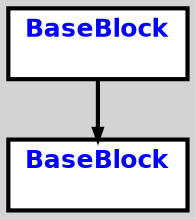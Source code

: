 digraph G {
ordering=out;
ranksep=.4;
bgcolor="lightgrey";  node [shape=box, fixedsize=false, fontsize=12, fontname="Helvetica-bold", fontcolor="blue"
width=.25, height=.25, color="black", fillcolor="white", style="filled, solid, bold"];

edge [arrowsize=.5, color="black", style="bold"]    n000012172A4A1100 [label="BaseBlock\n "]
    n000012172A4A1160 [label="BaseBlock\n "]
    n000012172A4A1100 -> n000012172A4A1160
}
